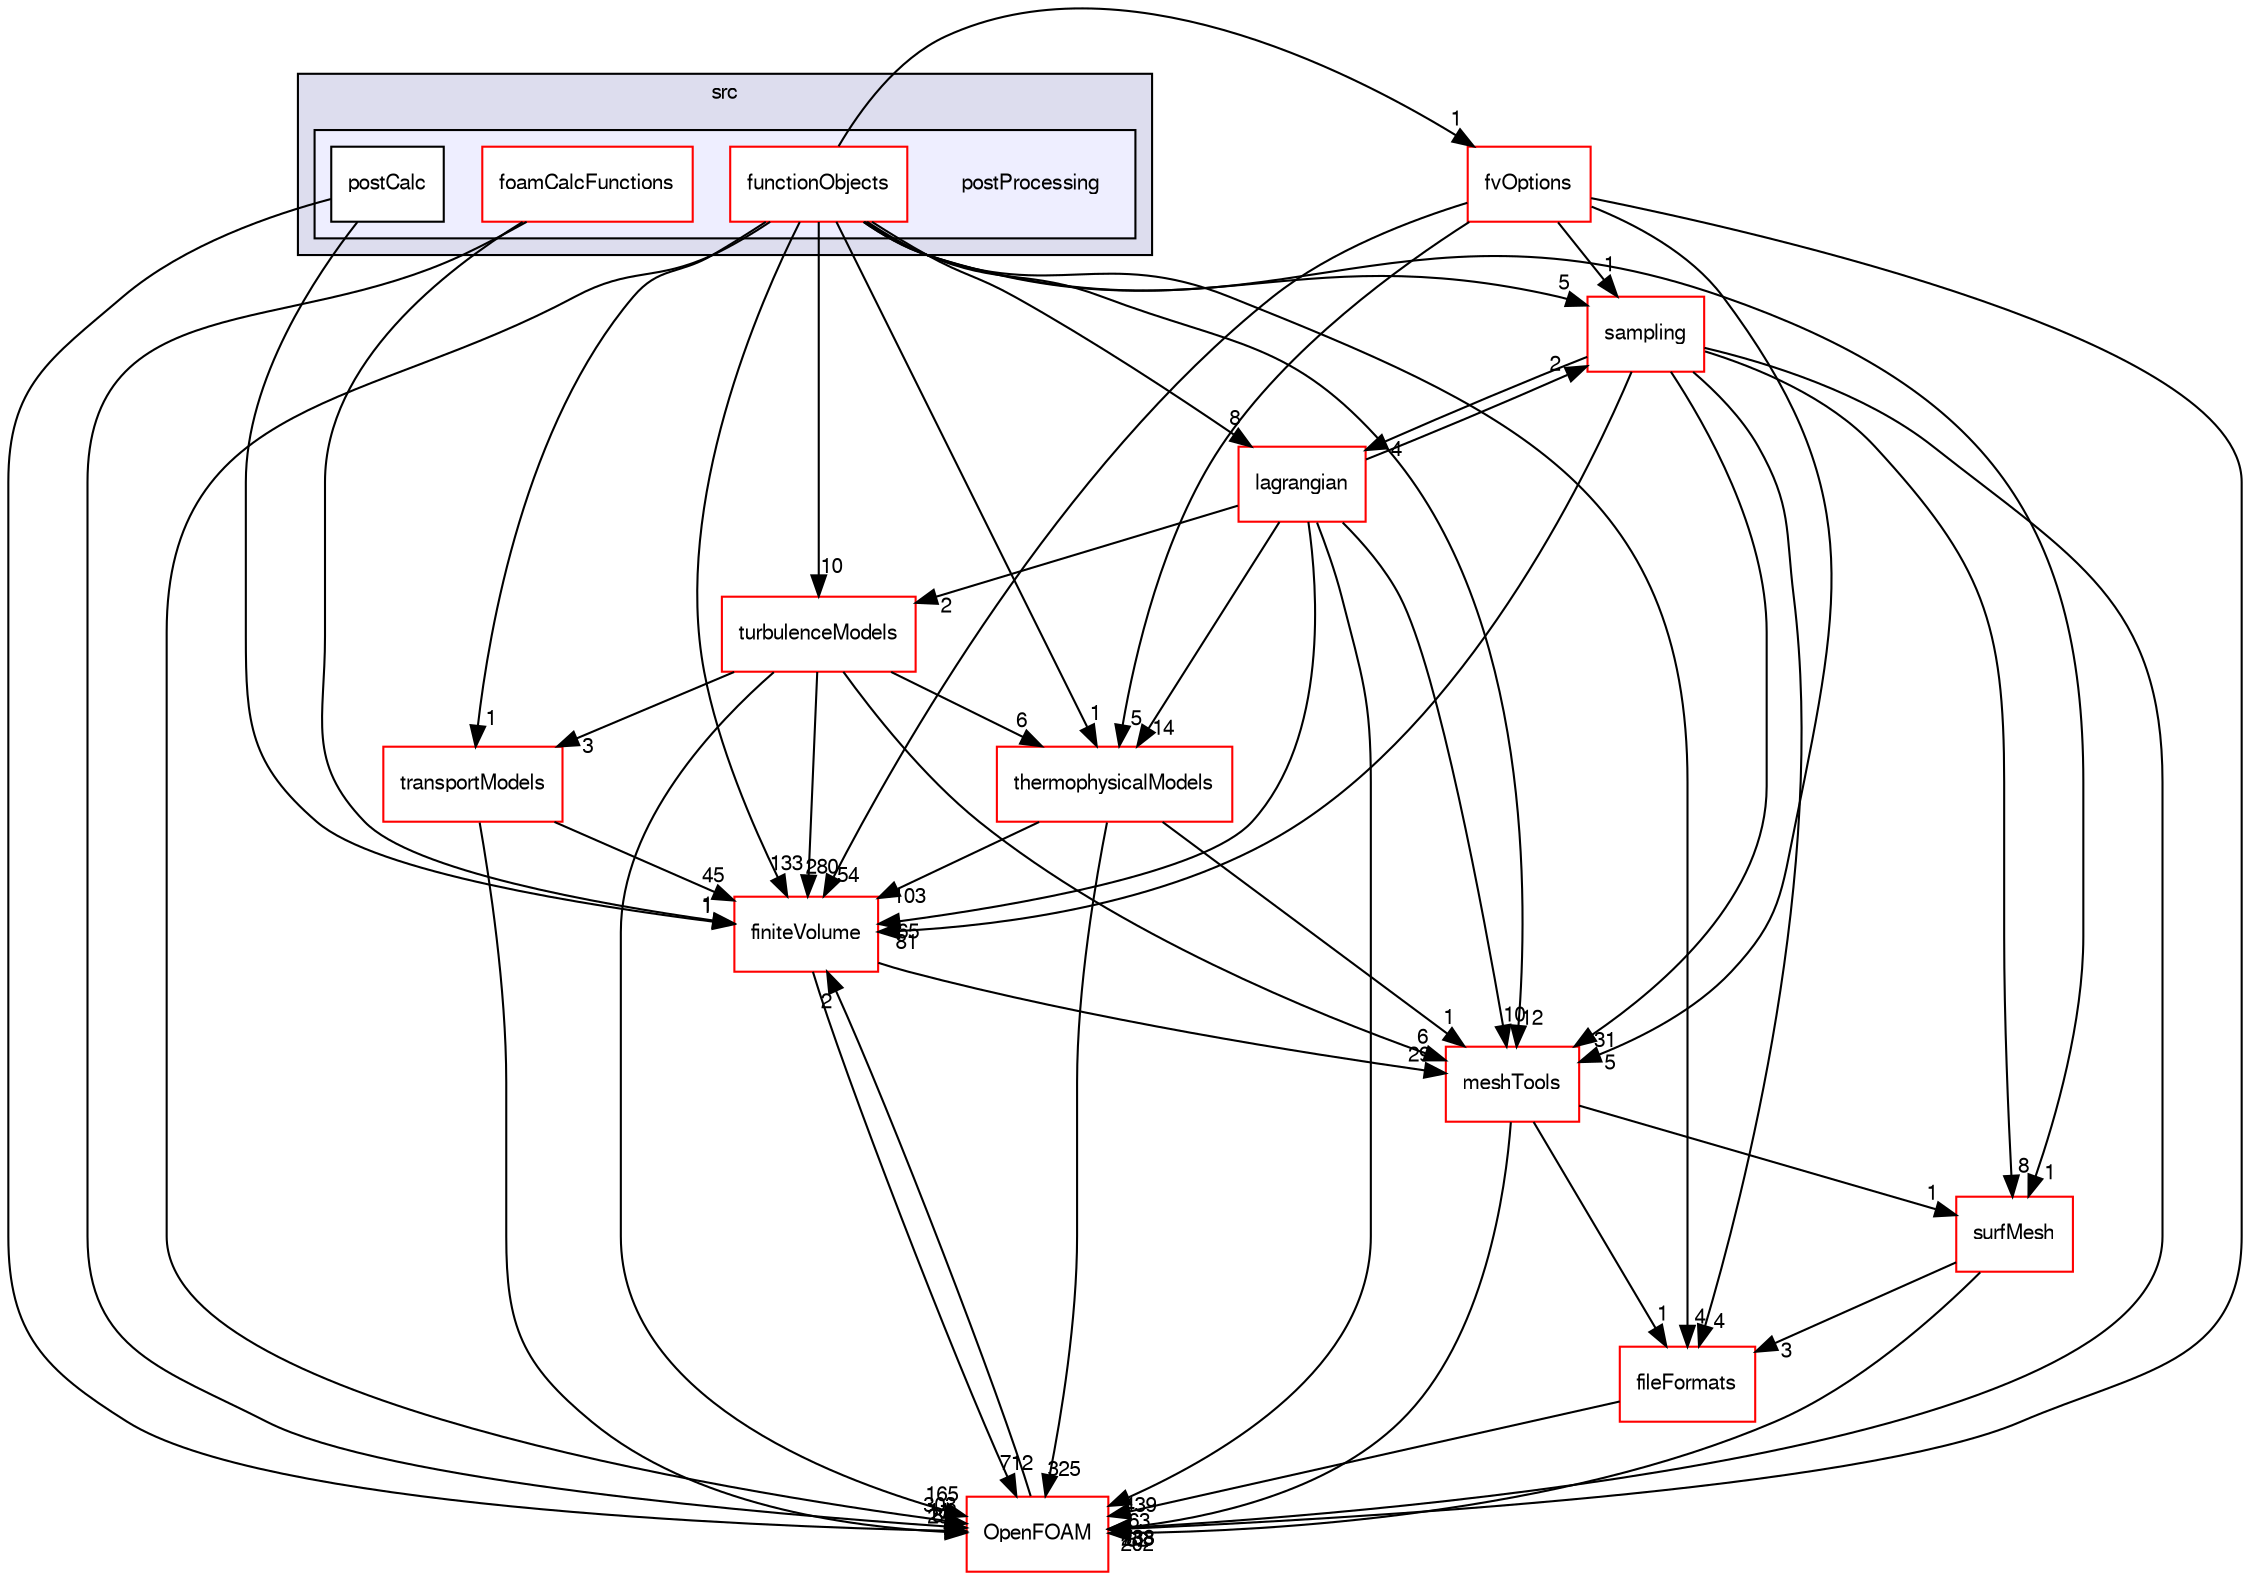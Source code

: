 digraph "src/postProcessing" {
  bgcolor=transparent;
  compound=true
  node [ fontsize="10", fontname="FreeSans"];
  edge [ labelfontsize="10", labelfontname="FreeSans"];
  subgraph clusterdir_68267d1309a1af8e8297ef4c3efbcdba {
    graph [ bgcolor="#ddddee", pencolor="black", label="src" fontname="FreeSans", fontsize="10", URL="dir_68267d1309a1af8e8297ef4c3efbcdba.html"]
  subgraph clusterdir_a03451fb51a99aeda64b9111367b1019 {
    graph [ bgcolor="#eeeeff", pencolor="black", label="" URL="dir_a03451fb51a99aeda64b9111367b1019.html"];
    dir_a03451fb51a99aeda64b9111367b1019 [shape=plaintext label="postProcessing"];
    dir_e8edcdfe104a2a1ceea328e2145ca73e [shape=box label="foamCalcFunctions" color="red" fillcolor="white" style="filled" URL="dir_e8edcdfe104a2a1ceea328e2145ca73e.html"];
    dir_e82badcb6e86a7406e8ef8dc75ac578f [shape=box label="functionObjects" color="red" fillcolor="white" style="filled" URL="dir_e82badcb6e86a7406e8ef8dc75ac578f.html"];
    dir_dd42b7543ce7b76dbd91b653ac96c3d2 [shape=box label="postCalc" color="black" fillcolor="white" style="filled" URL="dir_dd42b7543ce7b76dbd91b653ac96c3d2.html"];
  }
  }
  dir_9bd15774b555cf7259a6fa18f99fe99b [shape=box label="finiteVolume" color="red" URL="dir_9bd15774b555cf7259a6fa18f99fe99b.html"];
  dir_604b7f26b18c71c10608664ec90f1bf2 [shape=box label="turbulenceModels" color="red" URL="dir_604b7f26b18c71c10608664ec90f1bf2.html"];
  dir_24a3817a3c61c11f04a0a72057522f4f [shape=box label="sampling" color="red" URL="dir_24a3817a3c61c11f04a0a72057522f4f.html"];
  dir_0a88fe22feb23ce5f078a04a1df67721 [shape=box label="surfMesh" color="red" URL="dir_0a88fe22feb23ce5f078a04a1df67721.html"];
  dir_ae30ad0bef50cf391b24c614251bb9fd [shape=box label="meshTools" color="red" URL="dir_ae30ad0bef50cf391b24c614251bb9fd.html"];
  dir_b05602f37bb521a7142c0a3e200b5f35 [shape=box label="fileFormats" color="red" URL="dir_b05602f37bb521a7142c0a3e200b5f35.html"];
  dir_2778d089ec5c4f66810b11f753867003 [shape=box label="thermophysicalModels" color="red" URL="dir_2778d089ec5c4f66810b11f753867003.html"];
  dir_c5473ff19b20e6ec4dfe5c310b3778a8 [shape=box label="OpenFOAM" color="red" URL="dir_c5473ff19b20e6ec4dfe5c310b3778a8.html"];
  dir_9415e59289a6feeb24164dafa70a594f [shape=box label="transportModels" color="red" URL="dir_9415e59289a6feeb24164dafa70a594f.html"];
  dir_3feeed9f14097927738cfbd9bcefd859 [shape=box label="fvOptions" color="red" URL="dir_3feeed9f14097927738cfbd9bcefd859.html"];
  dir_f8c25efc4b6f6a8502a42d5af7554d23 [shape=box label="lagrangian" color="red" URL="dir_f8c25efc4b6f6a8502a42d5af7554d23.html"];
  dir_9bd15774b555cf7259a6fa18f99fe99b->dir_ae30ad0bef50cf391b24c614251bb9fd [headlabel="29", labeldistance=1.5 headhref="dir_000749_001586.html"];
  dir_9bd15774b555cf7259a6fa18f99fe99b->dir_c5473ff19b20e6ec4dfe5c310b3778a8 [headlabel="712", labeldistance=1.5 headhref="dir_000749_001732.html"];
  dir_604b7f26b18c71c10608664ec90f1bf2->dir_9bd15774b555cf7259a6fa18f99fe99b [headlabel="280", labeldistance=1.5 headhref="dir_000594_000749.html"];
  dir_604b7f26b18c71c10608664ec90f1bf2->dir_ae30ad0bef50cf391b24c614251bb9fd [headlabel="6", labeldistance=1.5 headhref="dir_000594_001586.html"];
  dir_604b7f26b18c71c10608664ec90f1bf2->dir_2778d089ec5c4f66810b11f753867003 [headlabel="6", labeldistance=1.5 headhref="dir_000594_001070.html"];
  dir_604b7f26b18c71c10608664ec90f1bf2->dir_c5473ff19b20e6ec4dfe5c310b3778a8 [headlabel="165", labeldistance=1.5 headhref="dir_000594_001732.html"];
  dir_604b7f26b18c71c10608664ec90f1bf2->dir_9415e59289a6feeb24164dafa70a594f [headlabel="3", labeldistance=1.5 headhref="dir_000594_000763.html"];
  dir_24a3817a3c61c11f04a0a72057522f4f->dir_9bd15774b555cf7259a6fa18f99fe99b [headlabel="81", labeldistance=1.5 headhref="dir_002448_000749.html"];
  dir_24a3817a3c61c11f04a0a72057522f4f->dir_0a88fe22feb23ce5f078a04a1df67721 [headlabel="8", labeldistance=1.5 headhref="dir_002448_002518.html"];
  dir_24a3817a3c61c11f04a0a72057522f4f->dir_ae30ad0bef50cf391b24c614251bb9fd [headlabel="31", labeldistance=1.5 headhref="dir_002448_001586.html"];
  dir_24a3817a3c61c11f04a0a72057522f4f->dir_b05602f37bb521a7142c0a3e200b5f35 [headlabel="4", labeldistance=1.5 headhref="dir_002448_000736.html"];
  dir_24a3817a3c61c11f04a0a72057522f4f->dir_c5473ff19b20e6ec4dfe5c310b3778a8 [headlabel="233", labeldistance=1.5 headhref="dir_002448_001732.html"];
  dir_24a3817a3c61c11f04a0a72057522f4f->dir_f8c25efc4b6f6a8502a42d5af7554d23 [headlabel="4", labeldistance=1.5 headhref="dir_002448_001190.html"];
  dir_0a88fe22feb23ce5f078a04a1df67721->dir_b05602f37bb521a7142c0a3e200b5f35 [headlabel="3", labeldistance=1.5 headhref="dir_002518_000736.html"];
  dir_0a88fe22feb23ce5f078a04a1df67721->dir_c5473ff19b20e6ec4dfe5c310b3778a8 [headlabel="202", labeldistance=1.5 headhref="dir_002518_001732.html"];
  dir_ae30ad0bef50cf391b24c614251bb9fd->dir_0a88fe22feb23ce5f078a04a1df67721 [headlabel="1", labeldistance=1.5 headhref="dir_001586_002518.html"];
  dir_ae30ad0bef50cf391b24c614251bb9fd->dir_b05602f37bb521a7142c0a3e200b5f35 [headlabel="1", labeldistance=1.5 headhref="dir_001586_000736.html"];
  dir_ae30ad0bef50cf391b24c614251bb9fd->dir_c5473ff19b20e6ec4dfe5c310b3778a8 [headlabel="738", labeldistance=1.5 headhref="dir_001586_001732.html"];
  dir_b05602f37bb521a7142c0a3e200b5f35->dir_c5473ff19b20e6ec4dfe5c310b3778a8 [headlabel="63", labeldistance=1.5 headhref="dir_000736_001732.html"];
  dir_e8edcdfe104a2a1ceea328e2145ca73e->dir_9bd15774b555cf7259a6fa18f99fe99b [headlabel="1", labeldistance=1.5 headhref="dir_002280_000749.html"];
  dir_e8edcdfe104a2a1ceea328e2145ca73e->dir_c5473ff19b20e6ec4dfe5c310b3778a8 [headlabel="11", labeldistance=1.5 headhref="dir_002280_001732.html"];
  dir_dd42b7543ce7b76dbd91b653ac96c3d2->dir_9bd15774b555cf7259a6fa18f99fe99b [headlabel="1", labeldistance=1.5 headhref="dir_002352_000749.html"];
  dir_dd42b7543ce7b76dbd91b653ac96c3d2->dir_c5473ff19b20e6ec4dfe5c310b3778a8 [headlabel="8", labeldistance=1.5 headhref="dir_002352_001732.html"];
  dir_2778d089ec5c4f66810b11f753867003->dir_9bd15774b555cf7259a6fa18f99fe99b [headlabel="103", labeldistance=1.5 headhref="dir_001070_000749.html"];
  dir_2778d089ec5c4f66810b11f753867003->dir_ae30ad0bef50cf391b24c614251bb9fd [headlabel="1", labeldistance=1.5 headhref="dir_001070_001586.html"];
  dir_2778d089ec5c4f66810b11f753867003->dir_c5473ff19b20e6ec4dfe5c310b3778a8 [headlabel="325", labeldistance=1.5 headhref="dir_001070_001732.html"];
  dir_c5473ff19b20e6ec4dfe5c310b3778a8->dir_9bd15774b555cf7259a6fa18f99fe99b [headlabel="2", labeldistance=1.5 headhref="dir_001732_000749.html"];
  dir_e82badcb6e86a7406e8ef8dc75ac578f->dir_9bd15774b555cf7259a6fa18f99fe99b [headlabel="133", labeldistance=1.5 headhref="dir_000780_000749.html"];
  dir_e82badcb6e86a7406e8ef8dc75ac578f->dir_604b7f26b18c71c10608664ec90f1bf2 [headlabel="10", labeldistance=1.5 headhref="dir_000780_000594.html"];
  dir_e82badcb6e86a7406e8ef8dc75ac578f->dir_24a3817a3c61c11f04a0a72057522f4f [headlabel="5", labeldistance=1.5 headhref="dir_000780_002448.html"];
  dir_e82badcb6e86a7406e8ef8dc75ac578f->dir_0a88fe22feb23ce5f078a04a1df67721 [headlabel="1", labeldistance=1.5 headhref="dir_000780_002518.html"];
  dir_e82badcb6e86a7406e8ef8dc75ac578f->dir_ae30ad0bef50cf391b24c614251bb9fd [headlabel="12", labeldistance=1.5 headhref="dir_000780_001586.html"];
  dir_e82badcb6e86a7406e8ef8dc75ac578f->dir_b05602f37bb521a7142c0a3e200b5f35 [headlabel="4", labeldistance=1.5 headhref="dir_000780_000736.html"];
  dir_e82badcb6e86a7406e8ef8dc75ac578f->dir_2778d089ec5c4f66810b11f753867003 [headlabel="1", labeldistance=1.5 headhref="dir_000780_001070.html"];
  dir_e82badcb6e86a7406e8ef8dc75ac578f->dir_c5473ff19b20e6ec4dfe5c310b3778a8 [headlabel="303", labeldistance=1.5 headhref="dir_000780_001732.html"];
  dir_e82badcb6e86a7406e8ef8dc75ac578f->dir_9415e59289a6feeb24164dafa70a594f [headlabel="1", labeldistance=1.5 headhref="dir_000780_000763.html"];
  dir_e82badcb6e86a7406e8ef8dc75ac578f->dir_3feeed9f14097927738cfbd9bcefd859 [headlabel="1", labeldistance=1.5 headhref="dir_000780_001147.html"];
  dir_e82badcb6e86a7406e8ef8dc75ac578f->dir_f8c25efc4b6f6a8502a42d5af7554d23 [headlabel="8", labeldistance=1.5 headhref="dir_000780_001190.html"];
  dir_9415e59289a6feeb24164dafa70a594f->dir_9bd15774b555cf7259a6fa18f99fe99b [headlabel="45", labeldistance=1.5 headhref="dir_000763_000749.html"];
  dir_9415e59289a6feeb24164dafa70a594f->dir_c5473ff19b20e6ec4dfe5c310b3778a8 [headlabel="29", labeldistance=1.5 headhref="dir_000763_001732.html"];
  dir_3feeed9f14097927738cfbd9bcefd859->dir_9bd15774b555cf7259a6fa18f99fe99b [headlabel="54", labeldistance=1.5 headhref="dir_001147_000749.html"];
  dir_3feeed9f14097927738cfbd9bcefd859->dir_24a3817a3c61c11f04a0a72057522f4f [headlabel="1", labeldistance=1.5 headhref="dir_001147_002448.html"];
  dir_3feeed9f14097927738cfbd9bcefd859->dir_ae30ad0bef50cf391b24c614251bb9fd [headlabel="5", labeldistance=1.5 headhref="dir_001147_001586.html"];
  dir_3feeed9f14097927738cfbd9bcefd859->dir_2778d089ec5c4f66810b11f753867003 [headlabel="5", labeldistance=1.5 headhref="dir_001147_001070.html"];
  dir_3feeed9f14097927738cfbd9bcefd859->dir_c5473ff19b20e6ec4dfe5c310b3778a8 [headlabel="82", labeldistance=1.5 headhref="dir_001147_001732.html"];
  dir_f8c25efc4b6f6a8502a42d5af7554d23->dir_9bd15774b555cf7259a6fa18f99fe99b [headlabel="65", labeldistance=1.5 headhref="dir_001190_000749.html"];
  dir_f8c25efc4b6f6a8502a42d5af7554d23->dir_604b7f26b18c71c10608664ec90f1bf2 [headlabel="2", labeldistance=1.5 headhref="dir_001190_000594.html"];
  dir_f8c25efc4b6f6a8502a42d5af7554d23->dir_24a3817a3c61c11f04a0a72057522f4f [headlabel="2", labeldistance=1.5 headhref="dir_001190_002448.html"];
  dir_f8c25efc4b6f6a8502a42d5af7554d23->dir_ae30ad0bef50cf391b24c614251bb9fd [headlabel="10", labeldistance=1.5 headhref="dir_001190_001586.html"];
  dir_f8c25efc4b6f6a8502a42d5af7554d23->dir_2778d089ec5c4f66810b11f753867003 [headlabel="14", labeldistance=1.5 headhref="dir_001190_001070.html"];
  dir_f8c25efc4b6f6a8502a42d5af7554d23->dir_c5473ff19b20e6ec4dfe5c310b3778a8 [headlabel="439", labeldistance=1.5 headhref="dir_001190_001732.html"];
}
